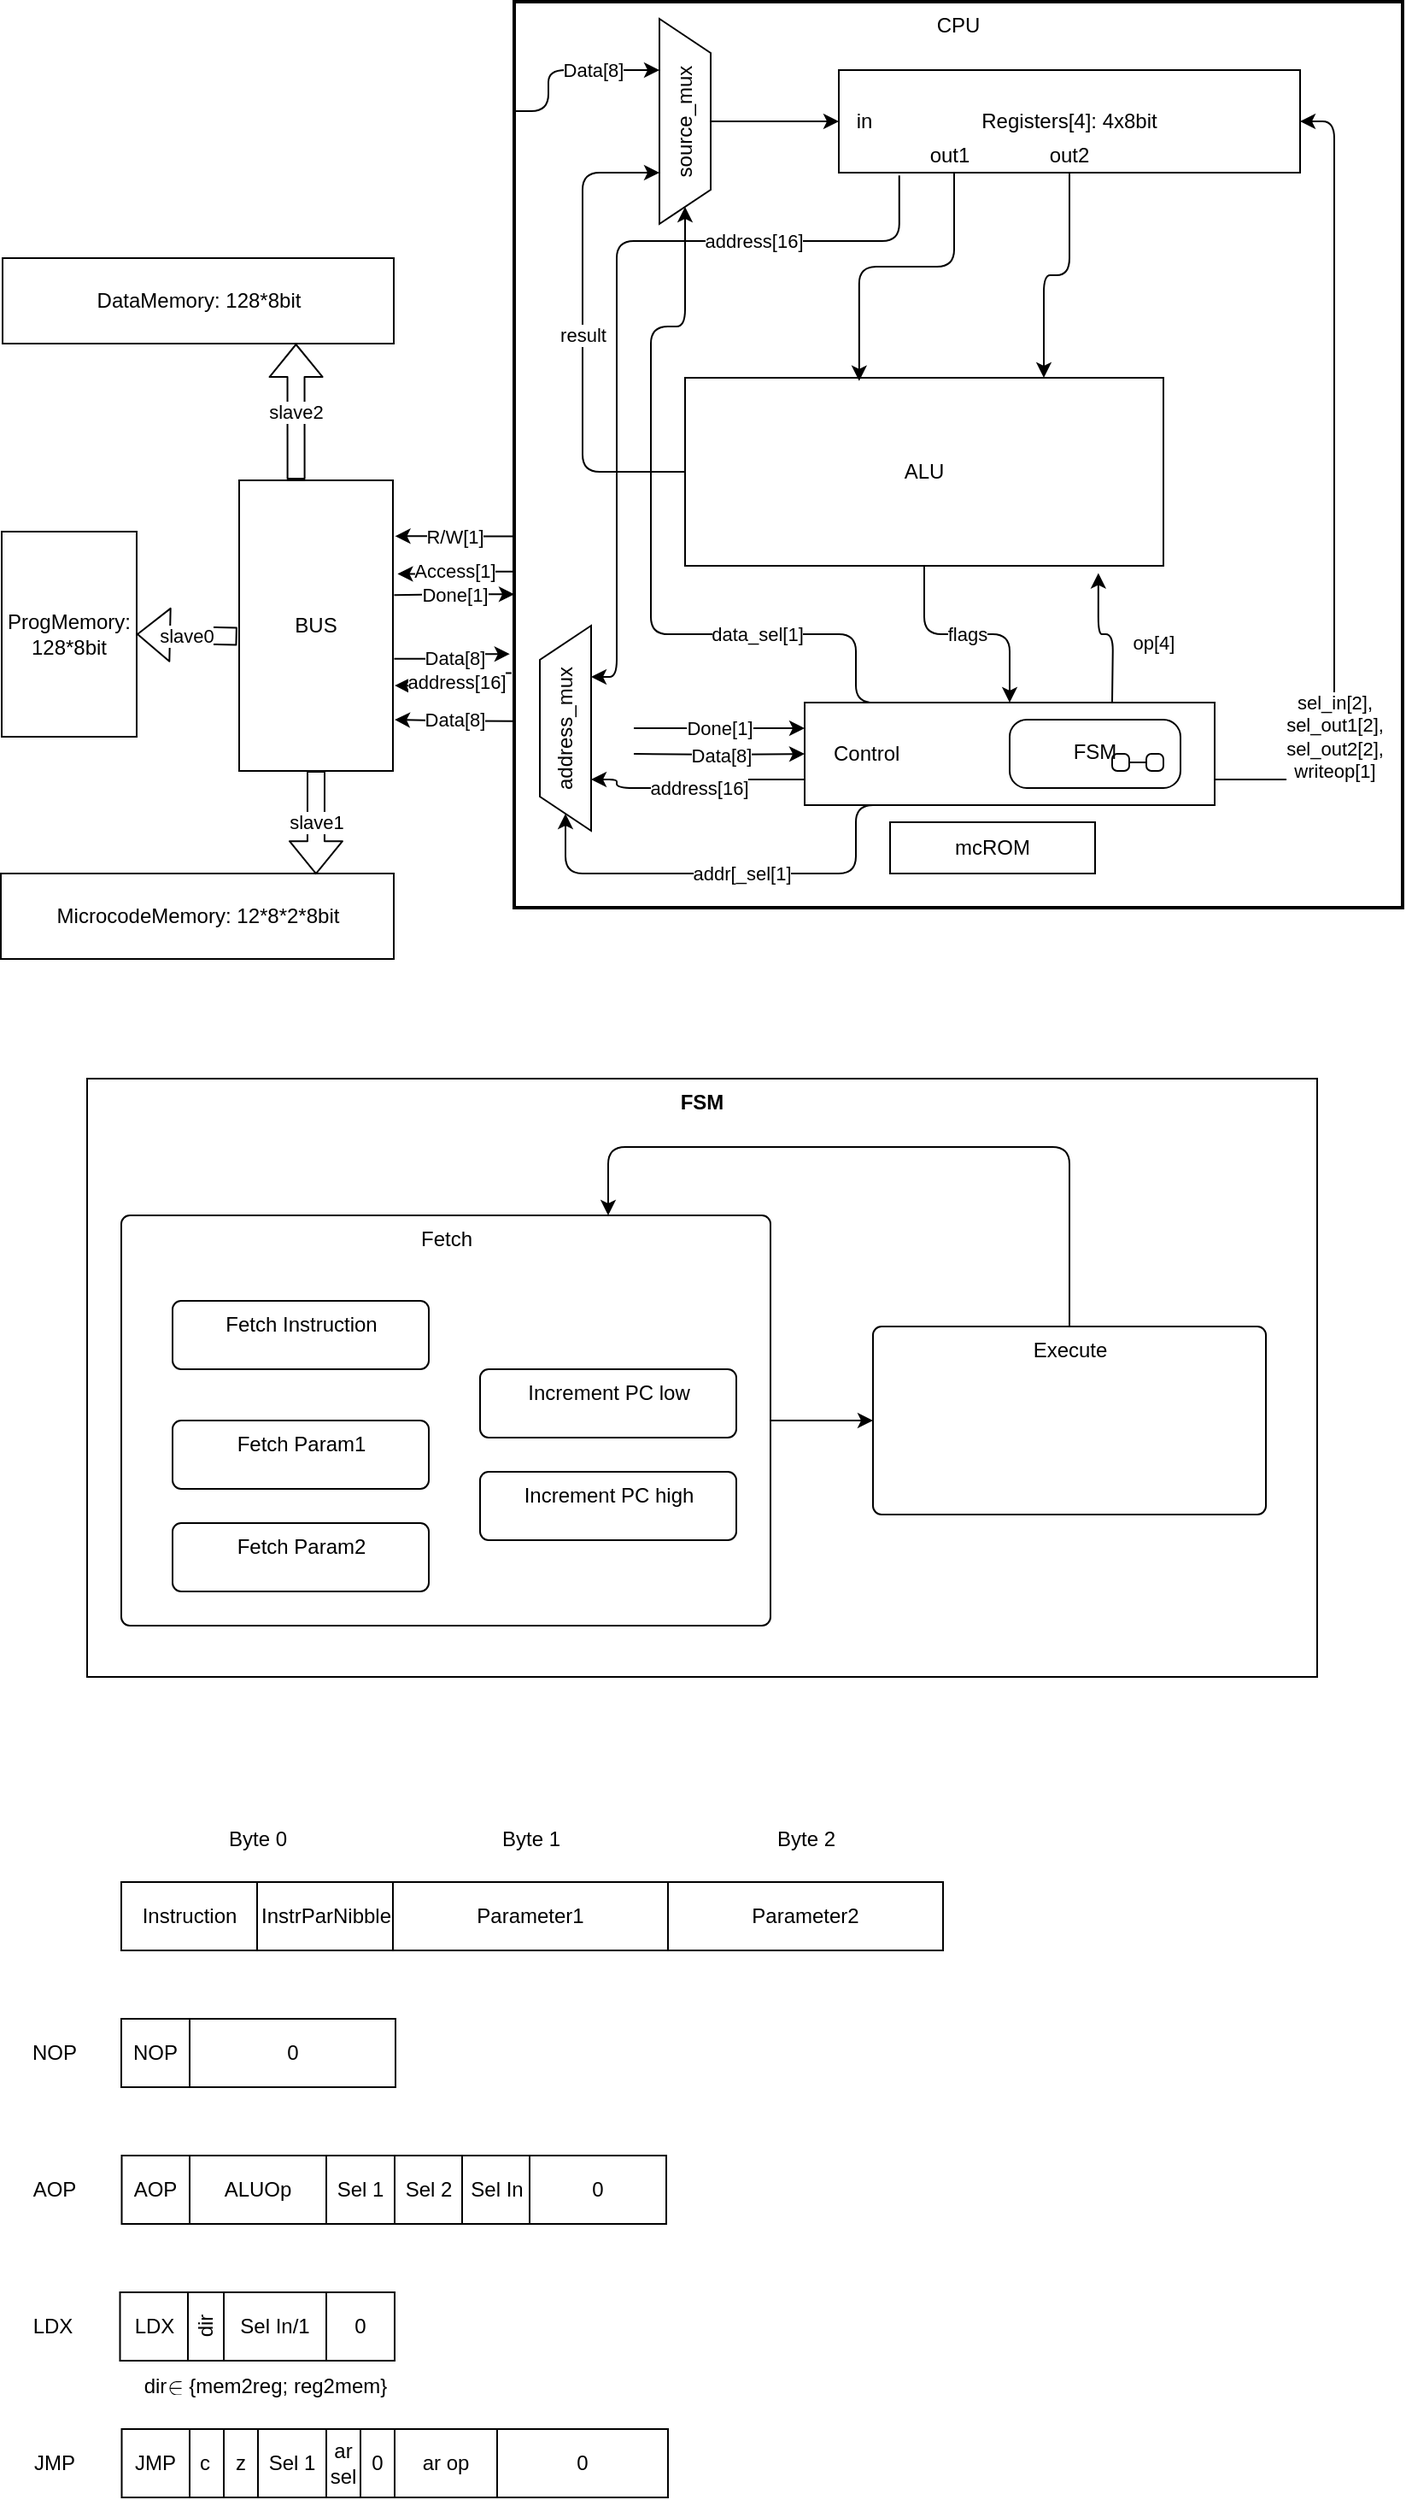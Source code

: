 <mxfile version="26.0.12">
  <diagram id="1tH-VkvdiEHYuaU9Absa" name="Page-1">
    <mxGraphModel dx="885" dy="606" grid="1" gridSize="10" guides="1" tooltips="1" connect="1" arrows="1" fold="1" page="1" pageScale="1" pageWidth="850" pageHeight="1100" math="1" shadow="0">
      <root>
        <mxCell id="0" />
        <mxCell id="1" parent="0" />
        <mxCell id="109" value="&lt;b&gt;FSM&lt;/b&gt;" style="rounded=0;whiteSpace=wrap;html=1;verticalAlign=top;" parent="1" vertex="1">
          <mxGeometry x="60" y="690" width="720" height="350" as="geometry" />
        </mxCell>
        <mxCell id="64" value="CPU" style="rounded=0;whiteSpace=wrap;html=1;verticalAlign=top;strokeWidth=2;" parent="1" vertex="1">
          <mxGeometry x="310" y="60" width="520" height="530" as="geometry" />
        </mxCell>
        <mxCell id="94" value="" style="shape=trapezoid;perimeter=trapezoidPerimeter;whiteSpace=wrap;html=1;fixedSize=1;rotation=-90;" parent="1" vertex="1">
          <mxGeometry x="280" y="470" width="120" height="30" as="geometry" />
        </mxCell>
        <mxCell id="40" value="flags" style="edgeStyle=orthogonalEdgeStyle;html=1;entryX=0.5;entryY=0;entryDx=0;entryDy=0;startArrow=none;startFill=0;endArrow=classic;endFill=1;" parent="1" source="2" target="4" edge="1">
          <mxGeometry relative="1" as="geometry" />
        </mxCell>
        <mxCell id="73" value="result" style="edgeStyle=orthogonalEdgeStyle;html=1;exitX=0;exitY=0.5;exitDx=0;exitDy=0;entryX=0.75;entryY=1;entryDx=0;entryDy=0;startArrow=none;startFill=0;endArrow=classic;endFill=1;" parent="1" source="2" target="70" edge="1">
          <mxGeometry relative="1" as="geometry">
            <Array as="points">
              <mxPoint x="350" y="335" />
              <mxPoint x="350" y="160" />
            </Array>
          </mxGeometry>
        </mxCell>
        <mxCell id="2" value="ALU" style="rounded=0;whiteSpace=wrap;html=1;" parent="1" vertex="1">
          <mxGeometry x="410" y="280" width="280" height="110" as="geometry" />
        </mxCell>
        <mxCell id="42" value="sel_in[2], &lt;br&gt;sel_out1[2], &lt;br&gt;sel_out2[2],&lt;br&gt;writeop[1]" style="edgeStyle=orthogonalEdgeStyle;html=1;exitX=1;exitY=0.5;exitDx=0;exitDy=0;entryX=1;entryY=0.5;entryDx=0;entryDy=0;startArrow=none;startFill=0;endArrow=classic;endFill=1;" parent="1" target="9" edge="1">
          <mxGeometry x="-0.6" relative="1" as="geometry">
            <Array as="points">
              <mxPoint x="790" y="515" />
              <mxPoint x="790" y="130" />
            </Array>
            <mxPoint as="offset" />
            <mxPoint x="720" y="515" as="sourcePoint" />
          </mxGeometry>
        </mxCell>
        <mxCell id="87" value="data_sel[1]" style="edgeStyle=orthogonalEdgeStyle;html=1;exitX=0.25;exitY=0;exitDx=0;exitDy=0;entryX=1;entryY=0.5;entryDx=0;entryDy=0;startArrow=none;startFill=0;endArrow=classic;endFill=1;" parent="1" source="4" target="70" edge="1">
          <mxGeometry x="-0.443" relative="1" as="geometry">
            <Array as="points">
              <mxPoint x="510" y="430" />
              <mxPoint x="390" y="430" />
              <mxPoint x="390" y="250" />
              <mxPoint x="410" y="250" />
            </Array>
            <mxPoint as="offset" />
          </mxGeometry>
        </mxCell>
        <mxCell id="98" value="addr[_sel[1]" style="edgeStyle=orthogonalEdgeStyle;html=1;exitX=0.25;exitY=1;exitDx=0;exitDy=0;entryX=0;entryY=0.5;entryDx=0;entryDy=0;startArrow=none;startFill=0;endArrow=classic;endFill=1;" parent="1" source="4" target="94" edge="1">
          <mxGeometry relative="1" as="geometry">
            <Array as="points">
              <mxPoint x="510" y="570" />
              <mxPoint x="340" y="570" />
            </Array>
          </mxGeometry>
        </mxCell>
        <mxCell id="4" value="Control" style="rounded=0;whiteSpace=wrap;html=1;align=left;spacingLeft=15;" parent="1" vertex="1">
          <mxGeometry x="480" y="470" width="240" height="60" as="geometry" />
        </mxCell>
        <mxCell id="8" value="DataMemory: 128*8bit" style="rounded=0;whiteSpace=wrap;html=1;" parent="1" vertex="1">
          <mxGeometry x="10.5" y="210" width="229" height="50" as="geometry" />
        </mxCell>
        <mxCell id="97" value="address[16]" style="edgeStyle=orthogonalEdgeStyle;html=1;exitX=0.131;exitY=1.027;exitDx=0;exitDy=0;entryX=0.75;entryY=1;entryDx=0;entryDy=0;startArrow=none;startFill=0;endArrow=classic;endFill=1;exitPerimeter=0;" parent="1" source="9" target="94" edge="1">
          <mxGeometry x="-0.478" relative="1" as="geometry">
            <Array as="points">
              <mxPoint x="535" y="200" />
              <mxPoint x="370" y="200" />
              <mxPoint x="370" y="455" />
            </Array>
            <mxPoint as="offset" />
          </mxGeometry>
        </mxCell>
        <mxCell id="9" value="Registers[4]: 4x8bit" style="rounded=0;whiteSpace=wrap;html=1;" parent="1" vertex="1">
          <mxGeometry x="500" y="100" width="270" height="60" as="geometry" />
        </mxCell>
        <mxCell id="26" style="edgeStyle=orthogonalEdgeStyle;html=1;startArrow=none;startFill=0;endArrow=classic;endFill=1;exitX=0.25;exitY=1;exitDx=0;exitDy=0;entryX=0.364;entryY=0.017;entryDx=0;entryDy=0;entryPerimeter=0;" parent="1" source="9" target="2" edge="1">
          <mxGeometry relative="1" as="geometry">
            <mxPoint x="510" y="270" as="targetPoint" />
            <Array as="points">
              <mxPoint x="568" y="215" />
              <mxPoint x="512" y="215" />
            </Array>
          </mxGeometry>
        </mxCell>
        <mxCell id="28" style="edgeStyle=orthogonalEdgeStyle;html=1;startArrow=none;startFill=0;endArrow=classic;endFill=1;exitX=0.5;exitY=1;exitDx=0;exitDy=0;entryX=0.75;entryY=0;entryDx=0;entryDy=0;" parent="1" source="9" target="2" edge="1">
          <mxGeometry relative="1" as="geometry">
            <mxPoint x="650" y="270" as="targetPoint" />
            <Array as="points">
              <mxPoint x="635" y="220" />
              <mxPoint x="620" y="220" />
            </Array>
          </mxGeometry>
        </mxCell>
        <mxCell id="53" value="op[4]" style="edgeStyle=orthogonalEdgeStyle;html=1;entryX=0.864;entryY=1.039;entryDx=0;entryDy=0;entryPerimeter=0;startArrow=none;startFill=0;endArrow=classic;endFill=1;" parent="1" target="2" edge="1">
          <mxGeometry x="-0.067" y="-14" relative="1" as="geometry">
            <mxPoint x="10" y="4" as="offset" />
            <mxPoint x="660" y="470" as="sourcePoint" />
          </mxGeometry>
        </mxCell>
        <mxCell id="43" value="out2" style="text;html=1;strokeColor=none;fillColor=none;align=center;verticalAlign=middle;whiteSpace=wrap;rounded=0;" parent="1" vertex="1">
          <mxGeometry x="620" y="140" width="30" height="20" as="geometry" />
        </mxCell>
        <mxCell id="44" value="out1" style="text;html=1;strokeColor=none;fillColor=none;align=center;verticalAlign=middle;whiteSpace=wrap;rounded=0;" parent="1" vertex="1">
          <mxGeometry x="550" y="140" width="30" height="20" as="geometry" />
        </mxCell>
        <mxCell id="45" value="in" style="text;html=1;strokeColor=none;fillColor=none;align=center;verticalAlign=middle;whiteSpace=wrap;rounded=0;" parent="1" vertex="1">
          <mxGeometry x="500" y="120" width="30" height="20" as="geometry" />
        </mxCell>
        <mxCell id="65" value="Data[8]" style="edgeStyle=orthogonalEdgeStyle;html=1;entryX=-0.005;entryY=0.72;entryDx=0;entryDy=0;entryPerimeter=0;startArrow=none;startFill=0;endArrow=classic;endFill=1;exitX=1.008;exitY=0.614;exitDx=0;exitDy=0;exitPerimeter=0;" parent="1" source="60" target="64" edge="1">
          <mxGeometry relative="1" as="geometry" />
        </mxCell>
        <mxCell id="60" value="BUS" style="rounded=0;whiteSpace=wrap;html=1;" parent="1" vertex="1">
          <mxGeometry x="149" y="340" width="90" height="170" as="geometry" />
        </mxCell>
        <mxCell id="62" value="ProgMemory: 128*8bit" style="rounded=0;whiteSpace=wrap;html=1;" parent="1" vertex="1">
          <mxGeometry x="10" y="370" width="79" height="120" as="geometry" />
        </mxCell>
        <mxCell id="63" value="MicrocodeMemory: 12*8*2*8bit" style="rounded=0;whiteSpace=wrap;html=1;" parent="1" vertex="1">
          <mxGeometry x="9.5" y="570" width="230" height="50" as="geometry" />
        </mxCell>
        <mxCell id="66" value="Data[8]" style="edgeStyle=orthogonalEdgeStyle;html=1;startArrow=none;startFill=0;endArrow=classic;endFill=1;exitX=-0.001;exitY=0.794;exitDx=0;exitDy=0;exitPerimeter=0;" parent="1" source="64" edge="1">
          <mxGeometry relative="1" as="geometry">
            <mxPoint x="220" y="435.0" as="sourcePoint" />
            <mxPoint x="240" y="480" as="targetPoint" />
          </mxGeometry>
        </mxCell>
        <mxCell id="67" value="address[16]" style="edgeStyle=orthogonalEdgeStyle;html=1;startArrow=none;startFill=0;endArrow=classic;endFill=1;exitX=-0.003;exitY=0.741;exitDx=0;exitDy=0;exitPerimeter=0;" parent="1" source="64" edge="1">
          <mxGeometry relative="1" as="geometry">
            <mxPoint x="310" y="369" as="sourcePoint" />
            <mxPoint x="240" y="460" as="targetPoint" />
          </mxGeometry>
        </mxCell>
        <mxCell id="68" value="R/W[1]" style="edgeStyle=orthogonalEdgeStyle;html=1;entryX=1.014;entryY=0.192;entryDx=0;entryDy=0;entryPerimeter=0;startArrow=none;startFill=0;endArrow=classic;endFill=1;exitX=-0.001;exitY=0.59;exitDx=0;exitDy=0;exitPerimeter=0;" parent="1" source="64" target="60" edge="1">
          <mxGeometry relative="1" as="geometry">
            <mxPoint x="320" y="379.0" as="sourcePoint" />
            <mxPoint x="222.04" y="379.24" as="targetPoint" />
          </mxGeometry>
        </mxCell>
        <mxCell id="69" value="Done[1]" style="edgeStyle=orthogonalEdgeStyle;html=1;entryX=1.008;entryY=0.395;entryDx=0;entryDy=0;entryPerimeter=0;startArrow=classic;startFill=1;endArrow=none;endFill=0;exitX=0;exitY=0.654;exitDx=0;exitDy=0;exitPerimeter=0;" parent="1" source="64" target="60" edge="1">
          <mxGeometry relative="1" as="geometry">
            <mxPoint x="320" y="398" as="sourcePoint" />
            <mxPoint x="222.72" y="397.77" as="targetPoint" />
          </mxGeometry>
        </mxCell>
        <mxCell id="72" style="edgeStyle=orthogonalEdgeStyle;html=1;exitX=0.5;exitY=0;exitDx=0;exitDy=0;entryX=0;entryY=0.5;entryDx=0;entryDy=0;startArrow=none;startFill=0;endArrow=classic;endFill=1;" parent="1" source="70" target="45" edge="1">
          <mxGeometry relative="1" as="geometry" />
        </mxCell>
        <mxCell id="70" value="" style="shape=trapezoid;perimeter=trapezoidPerimeter;whiteSpace=wrap;html=1;fixedSize=1;rotation=90;" parent="1" vertex="1">
          <mxGeometry x="350" y="115" width="120" height="30" as="geometry" />
        </mxCell>
        <mxCell id="71" value="source_mux" style="text;html=1;strokeColor=none;fillColor=none;align=center;verticalAlign=middle;whiteSpace=wrap;rounded=0;rotation=-90;" parent="1" vertex="1">
          <mxGeometry x="380" y="115" width="60" height="30" as="geometry" />
        </mxCell>
        <mxCell id="84" value="slave1" style="shape=flexArrow;endArrow=classic;html=1;entryX=0.802;entryY=0.012;entryDx=0;entryDy=0;entryPerimeter=0;exitX=0.5;exitY=1;exitDx=0;exitDy=0;" parent="1" source="60" target="63" edge="1">
          <mxGeometry width="50" height="50" relative="1" as="geometry">
            <mxPoint x="170" y="500" as="sourcePoint" />
            <mxPoint x="220" y="450" as="targetPoint" />
          </mxGeometry>
        </mxCell>
        <mxCell id="85" value="Data[8]" style="edgeStyle=orthogonalEdgeStyle;html=1;entryX=0;entryY=0.5;entryDx=0;entryDy=0;startArrow=none;startFill=0;endArrow=classic;endFill=1;" parent="1" target="4" edge="1">
          <mxGeometry relative="1" as="geometry">
            <mxPoint x="380" y="500" as="sourcePoint" />
          </mxGeometry>
        </mxCell>
        <mxCell id="86" value="Done[1]" style="edgeStyle=orthogonalEdgeStyle;html=1;startArrow=classic;startFill=1;endArrow=none;endFill=0;exitX=0;exitY=0.25;exitDx=0;exitDy=0;" parent="1" source="4" edge="1">
          <mxGeometry relative="1" as="geometry">
            <mxPoint x="320" y="398" as="sourcePoint" />
            <mxPoint x="380" y="485" as="targetPoint" />
          </mxGeometry>
        </mxCell>
        <mxCell id="88" value="Data[8]" style="edgeStyle=orthogonalEdgeStyle;html=1;startArrow=none;startFill=0;endArrow=classic;endFill=1;entryX=0.25;entryY=1;entryDx=0;entryDy=0;" parent="1" target="70" edge="1">
          <mxGeometry x="0.271" relative="1" as="geometry">
            <mxPoint x="310" y="124" as="sourcePoint" />
            <mxPoint x="395" y="135" as="targetPoint" />
            <Array as="points">
              <mxPoint x="330" y="124" />
              <mxPoint x="330" y="100" />
            </Array>
            <mxPoint as="offset" />
          </mxGeometry>
        </mxCell>
        <mxCell id="91" value="Access[1]" style="edgeStyle=orthogonalEdgeStyle;html=1;entryX=1.03;entryY=0.322;entryDx=0;entryDy=0;entryPerimeter=0;startArrow=none;startFill=0;endArrow=classic;endFill=1;exitX=0;exitY=0.629;exitDx=0;exitDy=0;exitPerimeter=0;" parent="1" source="64" target="60" edge="1">
          <mxGeometry relative="1" as="geometry">
            <mxPoint x="320" y="379.0" as="sourcePoint" />
            <mxPoint x="222.04" y="379.24" as="targetPoint" />
          </mxGeometry>
        </mxCell>
        <mxCell id="92" value="slave0" style="shape=flexArrow;endArrow=classic;html=1;entryX=1;entryY=0.5;entryDx=0;entryDy=0;exitX=-0.013;exitY=0.537;exitDx=0;exitDy=0;exitPerimeter=0;" parent="1" source="60" target="62" edge="1">
          <mxGeometry width="50" height="50" relative="1" as="geometry">
            <mxPoint x="170" y="500" as="sourcePoint" />
            <mxPoint x="220" y="450" as="targetPoint" />
          </mxGeometry>
        </mxCell>
        <mxCell id="93" value="slave2" style="shape=flexArrow;endArrow=classic;html=1;entryX=0.75;entryY=1;entryDx=0;entryDy=0;exitX=0.37;exitY=-0.003;exitDx=0;exitDy=0;exitPerimeter=0;" parent="1" source="60" target="8" edge="1">
          <mxGeometry x="-0.009" width="50" height="50" relative="1" as="geometry">
            <mxPoint x="170" y="500" as="sourcePoint" />
            <mxPoint x="220" y="450" as="targetPoint" />
            <mxPoint as="offset" />
          </mxGeometry>
        </mxCell>
        <mxCell id="95" value="address_mux" style="text;html=1;strokeColor=none;fillColor=none;align=center;verticalAlign=middle;whiteSpace=wrap;rounded=0;rotation=-90;" parent="1" vertex="1">
          <mxGeometry x="310" y="470" width="60" height="30" as="geometry" />
        </mxCell>
        <mxCell id="96" value="address[16]" style="edgeStyle=orthogonalEdgeStyle;html=1;startArrow=none;startFill=0;endArrow=classic;endFill=1;exitX=0;exitY=0.75;exitDx=0;exitDy=0;entryX=0.25;entryY=1;entryDx=0;entryDy=0;" parent="1" source="4" target="94" edge="1">
          <mxGeometry relative="1" as="geometry">
            <mxPoint x="480" y="515" as="sourcePoint" />
            <mxPoint x="360" y="515" as="targetPoint" />
            <Array as="points">
              <mxPoint x="418" y="515" />
              <mxPoint x="418" y="520" />
              <mxPoint x="370" y="520" />
              <mxPoint x="370" y="515" />
            </Array>
          </mxGeometry>
        </mxCell>
        <mxCell id="qzMkKD6qbR1fDCwiB0Gq-98" value="mcROM" style="rounded=0;whiteSpace=wrap;html=1;" parent="1" vertex="1">
          <mxGeometry x="530" y="540" width="120" height="30" as="geometry" />
        </mxCell>
        <mxCell id="106" style="edgeStyle=none;html=1;exitX=1;exitY=0.5;exitDx=0;exitDy=0;entryX=0;entryY=0.5;entryDx=0;entryDy=0;" parent="1" source="99" target="100" edge="1">
          <mxGeometry relative="1" as="geometry" />
        </mxCell>
        <mxCell id="99" value="Fetch" style="html=1;align=center;verticalAlign=top;rounded=1;absoluteArcSize=1;arcSize=10;dashed=0;" parent="1" vertex="1">
          <mxGeometry x="80" y="770" width="380" height="240" as="geometry" />
        </mxCell>
        <mxCell id="107" style="edgeStyle=orthogonalEdgeStyle;html=1;entryX=0.75;entryY=0;entryDx=0;entryDy=0;exitX=0.5;exitY=0;exitDx=0;exitDy=0;" parent="1" source="100" target="99" edge="1">
          <mxGeometry relative="1" as="geometry">
            <Array as="points">
              <mxPoint x="635" y="730" />
              <mxPoint x="365" y="730" />
            </Array>
          </mxGeometry>
        </mxCell>
        <mxCell id="100" value="Execute" style="html=1;align=center;verticalAlign=top;rounded=1;absoluteArcSize=1;arcSize=10;dashed=0;" parent="1" vertex="1">
          <mxGeometry x="520" y="835" width="230" height="110" as="geometry" />
        </mxCell>
        <mxCell id="101" value="Fetch Instruction" style="html=1;align=center;verticalAlign=top;rounded=1;absoluteArcSize=1;arcSize=10;dashed=0;" parent="1" vertex="1">
          <mxGeometry x="110" y="820" width="150" height="40" as="geometry" />
        </mxCell>
        <mxCell id="102" value="Fetch Param1" style="html=1;align=center;verticalAlign=top;rounded=1;absoluteArcSize=1;arcSize=10;dashed=0;" parent="1" vertex="1">
          <mxGeometry x="110" y="890" width="150" height="40" as="geometry" />
        </mxCell>
        <mxCell id="103" value="Fetch Param2" style="html=1;align=center;verticalAlign=top;rounded=1;absoluteArcSize=1;arcSize=10;dashed=0;" parent="1" vertex="1">
          <mxGeometry x="110" y="950" width="150" height="40" as="geometry" />
        </mxCell>
        <mxCell id="104" value="Increment PC low" style="html=1;align=center;verticalAlign=top;rounded=1;absoluteArcSize=1;arcSize=10;dashed=0;" parent="1" vertex="1">
          <mxGeometry x="290" y="860" width="150" height="40" as="geometry" />
        </mxCell>
        <mxCell id="105" value="Increment PC high" style="html=1;align=center;verticalAlign=top;rounded=1;absoluteArcSize=1;arcSize=10;dashed=0;" parent="1" vertex="1">
          <mxGeometry x="290" y="920" width="150" height="40" as="geometry" />
        </mxCell>
        <mxCell id="108" value="FSM" style="shape=umlState;rounded=1;verticalAlign=top;spacingTop=5;umlStateSymbol=collapseState;absoluteArcSize=1;arcSize=10;" parent="1" vertex="1">
          <mxGeometry x="600" y="480" width="100" height="40" as="geometry" />
        </mxCell>
        <mxCell id="110" value="Instruction" style="rounded=0;whiteSpace=wrap;html=1;" parent="1" vertex="1">
          <mxGeometry x="80" y="1160" width="80" height="40" as="geometry" />
        </mxCell>
        <mxCell id="111" value="InstrParNibble" style="rounded=0;whiteSpace=wrap;html=1;" parent="1" vertex="1">
          <mxGeometry x="159.5" y="1160" width="80" height="40" as="geometry" />
        </mxCell>
        <mxCell id="112" value="Parameter1" style="rounded=0;whiteSpace=wrap;html=1;" parent="1" vertex="1">
          <mxGeometry x="239" y="1160" width="161" height="40" as="geometry" />
        </mxCell>
        <mxCell id="113" value="Parameter2" style="rounded=0;whiteSpace=wrap;html=1;" parent="1" vertex="1">
          <mxGeometry x="400" y="1160" width="161" height="40" as="geometry" />
        </mxCell>
        <mxCell id="114" value="Byte 0" style="text;html=1;strokeColor=none;fillColor=none;align=center;verticalAlign=middle;whiteSpace=wrap;rounded=0;" parent="1" vertex="1">
          <mxGeometry x="130" y="1120" width="60" height="30" as="geometry" />
        </mxCell>
        <mxCell id="115" value="Byte 1" style="text;html=1;strokeColor=none;fillColor=none;align=center;verticalAlign=middle;whiteSpace=wrap;rounded=0;" parent="1" vertex="1">
          <mxGeometry x="289.5" y="1120" width="60" height="30" as="geometry" />
        </mxCell>
        <mxCell id="116" value="Byte 2" style="text;html=1;strokeColor=none;fillColor=none;align=center;verticalAlign=middle;whiteSpace=wrap;rounded=0;" parent="1" vertex="1">
          <mxGeometry x="450.5" y="1120" width="60" height="30" as="geometry" />
        </mxCell>
        <mxCell id="117" value="NOP" style="text;html=1;strokeColor=none;fillColor=none;align=center;verticalAlign=middle;whiteSpace=wrap;rounded=0;" parent="1" vertex="1">
          <mxGeometry x="10.5" y="1245" width="60" height="30" as="geometry" />
        </mxCell>
        <mxCell id="118" value="NOP" style="rounded=0;whiteSpace=wrap;html=1;" parent="1" vertex="1">
          <mxGeometry x="80" y="1240" width="40" height="40" as="geometry" />
        </mxCell>
        <mxCell id="119" value="0" style="rounded=0;whiteSpace=wrap;html=1;" parent="1" vertex="1">
          <mxGeometry x="120" y="1240" width="120.5" height="40" as="geometry" />
        </mxCell>
        <mxCell id="122" value="AOP" style="rounded=0;whiteSpace=wrap;html=1;" parent="1" vertex="1">
          <mxGeometry x="80.25" y="1320" width="39.75" height="40" as="geometry" />
        </mxCell>
        <mxCell id="123" value="ALUOp" style="rounded=0;whiteSpace=wrap;html=1;" parent="1" vertex="1">
          <mxGeometry x="120" y="1320" width="80" height="40" as="geometry" />
        </mxCell>
        <mxCell id="124" value="AOP" style="text;html=1;strokeColor=none;fillColor=none;align=center;verticalAlign=middle;whiteSpace=wrap;rounded=0;" parent="1" vertex="1">
          <mxGeometry x="10.5" y="1325" width="60" height="30" as="geometry" />
        </mxCell>
        <mxCell id="125" value="Sel 1" style="rounded=0;whiteSpace=wrap;html=1;" parent="1" vertex="1">
          <mxGeometry x="200" y="1320" width="40" height="40" as="geometry" />
        </mxCell>
        <mxCell id="126" value="Sel 2" style="rounded=0;whiteSpace=wrap;html=1;" parent="1" vertex="1">
          <mxGeometry x="240" y="1320" width="40" height="40" as="geometry" />
        </mxCell>
        <mxCell id="127" value="Sel In" style="rounded=0;whiteSpace=wrap;html=1;" parent="1" vertex="1">
          <mxGeometry x="279.5" y="1320" width="39.5" height="40" as="geometry" />
        </mxCell>
        <mxCell id="128" value="0" style="rounded=0;whiteSpace=wrap;html=1;" parent="1" vertex="1">
          <mxGeometry x="319" y="1320" width="80" height="40" as="geometry" />
        </mxCell>
        <mxCell id="129" value="LDX" style="rounded=0;whiteSpace=wrap;html=1;" parent="1" vertex="1">
          <mxGeometry x="79.25" y="1400" width="40.75" height="40" as="geometry" />
        </mxCell>
        <mxCell id="130" value="dir" style="rounded=0;whiteSpace=wrap;html=1;rotation=-90;" parent="1" vertex="1">
          <mxGeometry x="109.5" y="1409.5" width="40" height="21" as="geometry" />
        </mxCell>
        <mxCell id="131" value="LDX" style="text;html=1;strokeColor=none;fillColor=none;align=center;verticalAlign=middle;whiteSpace=wrap;rounded=0;" parent="1" vertex="1">
          <mxGeometry x="9.5" y="1405" width="60" height="30" as="geometry" />
        </mxCell>
        <mxCell id="136" value="Sel In/1" style="rounded=0;whiteSpace=wrap;html=1;" parent="1" vertex="1">
          <mxGeometry x="140" y="1400" width="60" height="40" as="geometry" />
        </mxCell>
        <mxCell id="141" value="c" style="rounded=0;whiteSpace=wrap;html=1;" parent="1" vertex="1">
          <mxGeometry x="118" y="1480" width="22" height="40" as="geometry" />
        </mxCell>
        <mxCell id="143" value="JMP" style="rounded=0;whiteSpace=wrap;html=1;" parent="1" vertex="1">
          <mxGeometry x="80.25" y="1480" width="39.75" height="40" as="geometry" />
        </mxCell>
        <mxCell id="144" value="JMP" style="text;html=1;strokeColor=none;fillColor=none;align=center;verticalAlign=middle;whiteSpace=wrap;rounded=0;" parent="1" vertex="1">
          <mxGeometry x="10.5" y="1485" width="60" height="30" as="geometry" />
        </mxCell>
        <mxCell id="145" value="z" style="rounded=0;whiteSpace=wrap;html=1;" parent="1" vertex="1">
          <mxGeometry x="140" y="1480" width="20" height="40" as="geometry" />
        </mxCell>
        <mxCell id="146" value="dir&lt;svg style=&quot;vertical-align: -0.09ex;&quot; xmlns:xlink=&quot;http://www.w3.org/1999/xlink&quot; viewBox=&quot;0 -540 667 580&quot; role=&quot;img&quot; height=&quot;1.312ex&quot; width=&quot;1.509ex&quot; xmlns=&quot;http://www.w3.org/2000/svg&quot;&gt;&lt;defs&gt;&lt;path d=&quot;M84 250Q84 372 166 450T360 539Q361 539 377 539T419 540T469 540H568Q583 532 583 520Q583 511 570 501L466 500Q355 499 329 494Q280 482 242 458T183 409T147 354T129 306T124 272V270H568Q583 262 583 250T568 230H124V228Q124 207 134 177T167 112T231 48T328 7Q355 1 466 0H570Q583 -10 583 -20Q583 -32 568 -40H471Q464 -40 446 -40T417 -41Q262 -41 172 45Q84 127 84 250Z&quot; id=&quot;MJX-1-TEX-N-2208&quot;&gt;&lt;/path&gt;&lt;/defs&gt;&lt;g transform=&quot;scale(1,-1)&quot; stroke-width=&quot;0&quot; fill=&quot;currentColor&quot; stroke=&quot;currentColor&quot;&gt;&lt;g data-mml-node=&quot;math&quot;&gt;&lt;g data-mml-node=&quot;mstyle&quot;&gt;&lt;g data-mml-node=&quot;mo&quot;&gt;&lt;use xlink:href=&quot;#MJX-1-TEX-N-2208&quot; data-c=&quot;2208&quot;&gt;&lt;/use&gt;&lt;/g&gt;&lt;/g&gt;&lt;/g&gt;&lt;/g&gt;&lt;/svg&gt; {mem2reg; reg2mem}" style="text;html=1;strokeColor=none;fillColor=none;align=center;verticalAlign=middle;whiteSpace=wrap;rounded=0;labelBackgroundColor=none;" parent="1" vertex="1">
          <mxGeometry x="79.25" y="1440" width="170.75" height="30" as="geometry" />
        </mxCell>
        <mxCell id="WtZyL0yKoyp0Lg5wLlxO-147" value="ar&lt;div&gt;sel&lt;/div&gt;" style="rounded=0;whiteSpace=wrap;html=1;" vertex="1" parent="1">
          <mxGeometry x="200" y="1480" width="20" height="40" as="geometry" />
        </mxCell>
        <mxCell id="WtZyL0yKoyp0Lg5wLlxO-148" value="ar op" style="rounded=0;whiteSpace=wrap;html=1;" vertex="1" parent="1">
          <mxGeometry x="240" y="1480" width="60" height="40" as="geometry" />
        </mxCell>
        <mxCell id="WtZyL0yKoyp0Lg5wLlxO-150" value="Sel 1" style="rounded=0;whiteSpace=wrap;html=1;" vertex="1" parent="1">
          <mxGeometry x="160" y="1480" width="40" height="40" as="geometry" />
        </mxCell>
        <mxCell id="WtZyL0yKoyp0Lg5wLlxO-151" value="0" style="rounded=0;whiteSpace=wrap;html=1;" vertex="1" parent="1">
          <mxGeometry x="200" y="1400" width="40" height="40" as="geometry" />
        </mxCell>
        <mxCell id="WtZyL0yKoyp0Lg5wLlxO-152" value="0" style="rounded=0;whiteSpace=wrap;html=1;" vertex="1" parent="1">
          <mxGeometry x="220" y="1480" width="20" height="40" as="geometry" />
        </mxCell>
        <mxCell id="WtZyL0yKoyp0Lg5wLlxO-153" value="0" style="rounded=0;whiteSpace=wrap;html=1;" vertex="1" parent="1">
          <mxGeometry x="300" y="1480" width="100" height="40" as="geometry" />
        </mxCell>
      </root>
    </mxGraphModel>
  </diagram>
</mxfile>
